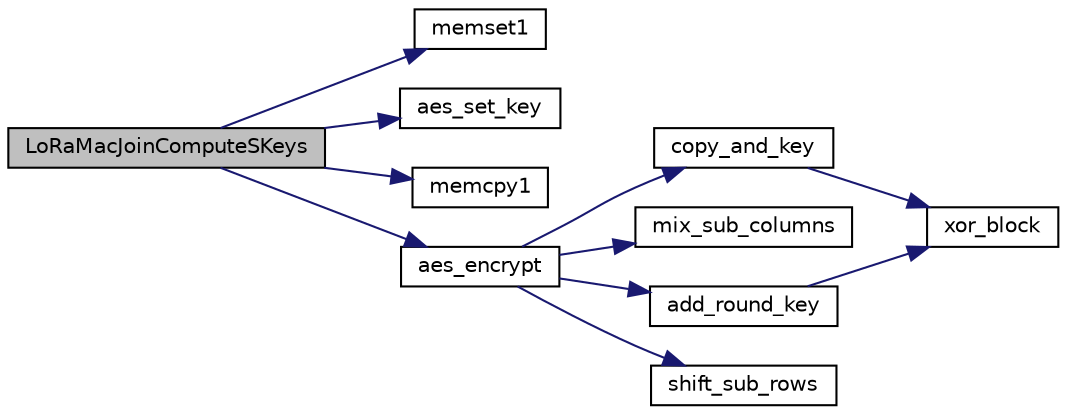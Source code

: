 digraph "LoRaMacJoinComputeSKeys"
{
  edge [fontname="Helvetica",fontsize="10",labelfontname="Helvetica",labelfontsize="10"];
  node [fontname="Helvetica",fontsize="10",shape=record];
  rankdir="LR";
  Node68 [label="LoRaMacJoinComputeSKeys",height=0.2,width=0.4,color="black", fillcolor="grey75", style="filled", fontcolor="black"];
  Node68 -> Node69 [color="midnightblue",fontsize="10",style="solid",fontname="Helvetica"];
  Node69 [label="memset1",height=0.2,width=0.4,color="black", fillcolor="white", style="filled",URL="$utilities_8c.html#a272ed6d691263d9762c98ed720b1fa3a",tooltip="Set size elements of dst array with value "];
  Node68 -> Node70 [color="midnightblue",fontsize="10",style="solid",fontname="Helvetica"];
  Node70 [label="aes_set_key",height=0.2,width=0.4,color="black", fillcolor="white", style="filled",URL="$aes_8c.html#a0ffc37ee1bbb50e7147bf6e7de5d73a1"];
  Node68 -> Node71 [color="midnightblue",fontsize="10",style="solid",fontname="Helvetica"];
  Node71 [label="memcpy1",height=0.2,width=0.4,color="black", fillcolor="white", style="filled",URL="$utilities_8c.html#abfbe672c7136122f16c9214bc4ba8d21",tooltip="Copies size elements of src array to dst array "];
  Node68 -> Node72 [color="midnightblue",fontsize="10",style="solid",fontname="Helvetica"];
  Node72 [label="aes_encrypt",height=0.2,width=0.4,color="black", fillcolor="white", style="filled",URL="$aes_8c.html#ac88fd4e9cb53f78713a8fce1a6fcffc0"];
  Node72 -> Node73 [color="midnightblue",fontsize="10",style="solid",fontname="Helvetica"];
  Node73 [label="copy_and_key",height=0.2,width=0.4,color="black", fillcolor="white", style="filled",URL="$aes_8c.html#a8166c0ad4d3789a4d2f4e83a3e5e4d97"];
  Node73 -> Node74 [color="midnightblue",fontsize="10",style="solid",fontname="Helvetica"];
  Node74 [label="xor_block",height=0.2,width=0.4,color="black", fillcolor="white", style="filled",URL="$aes_8c.html#aafcd677b2384ebb1d46cf3dec70d3707"];
  Node72 -> Node75 [color="midnightblue",fontsize="10",style="solid",fontname="Helvetica"];
  Node75 [label="mix_sub_columns",height=0.2,width=0.4,color="black", fillcolor="white", style="filled",URL="$aes_8c.html#afa9f83c53abecf3a81de7cb31ef04712"];
  Node72 -> Node76 [color="midnightblue",fontsize="10",style="solid",fontname="Helvetica"];
  Node76 [label="add_round_key",height=0.2,width=0.4,color="black", fillcolor="white", style="filled",URL="$aes_8c.html#ae1911494dc4fea7f043ff14aac0b9b6d"];
  Node76 -> Node74 [color="midnightblue",fontsize="10",style="solid",fontname="Helvetica"];
  Node72 -> Node77 [color="midnightblue",fontsize="10",style="solid",fontname="Helvetica"];
  Node77 [label="shift_sub_rows",height=0.2,width=0.4,color="black", fillcolor="white", style="filled",URL="$aes_8c.html#a7b4821df13a3c7109fe5a6d588f0f9d3"];
}
